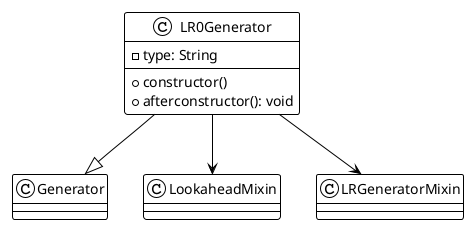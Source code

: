 @startuml LR0GeneratorModule

!theme plain

class LR0Generator {
    - type: String
    + constructor()
    + afterconstructor(): void
}
 
LR0Generator --|> Generator
LR0Generator --> LookaheadMixin
LR0Generator --> LRGeneratorMixin

@enduml
